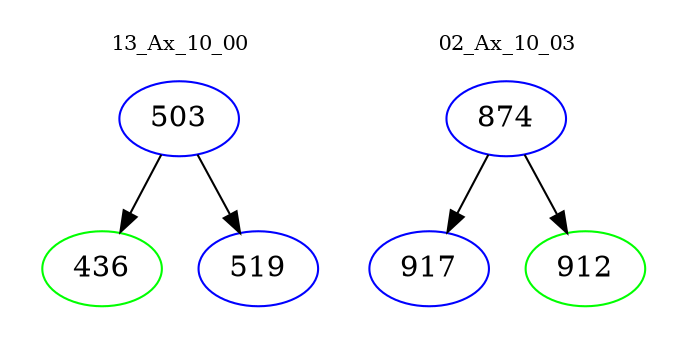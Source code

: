digraph{
subgraph cluster_0 {
color = white
label = "13_Ax_10_00";
fontsize=10;
T0_503 [label="503", color="blue"]
T0_503 -> T0_436 [color="black"]
T0_436 [label="436", color="green"]
T0_503 -> T0_519 [color="black"]
T0_519 [label="519", color="blue"]
}
subgraph cluster_1 {
color = white
label = "02_Ax_10_03";
fontsize=10;
T1_874 [label="874", color="blue"]
T1_874 -> T1_917 [color="black"]
T1_917 [label="917", color="blue"]
T1_874 -> T1_912 [color="black"]
T1_912 [label="912", color="green"]
}
}
